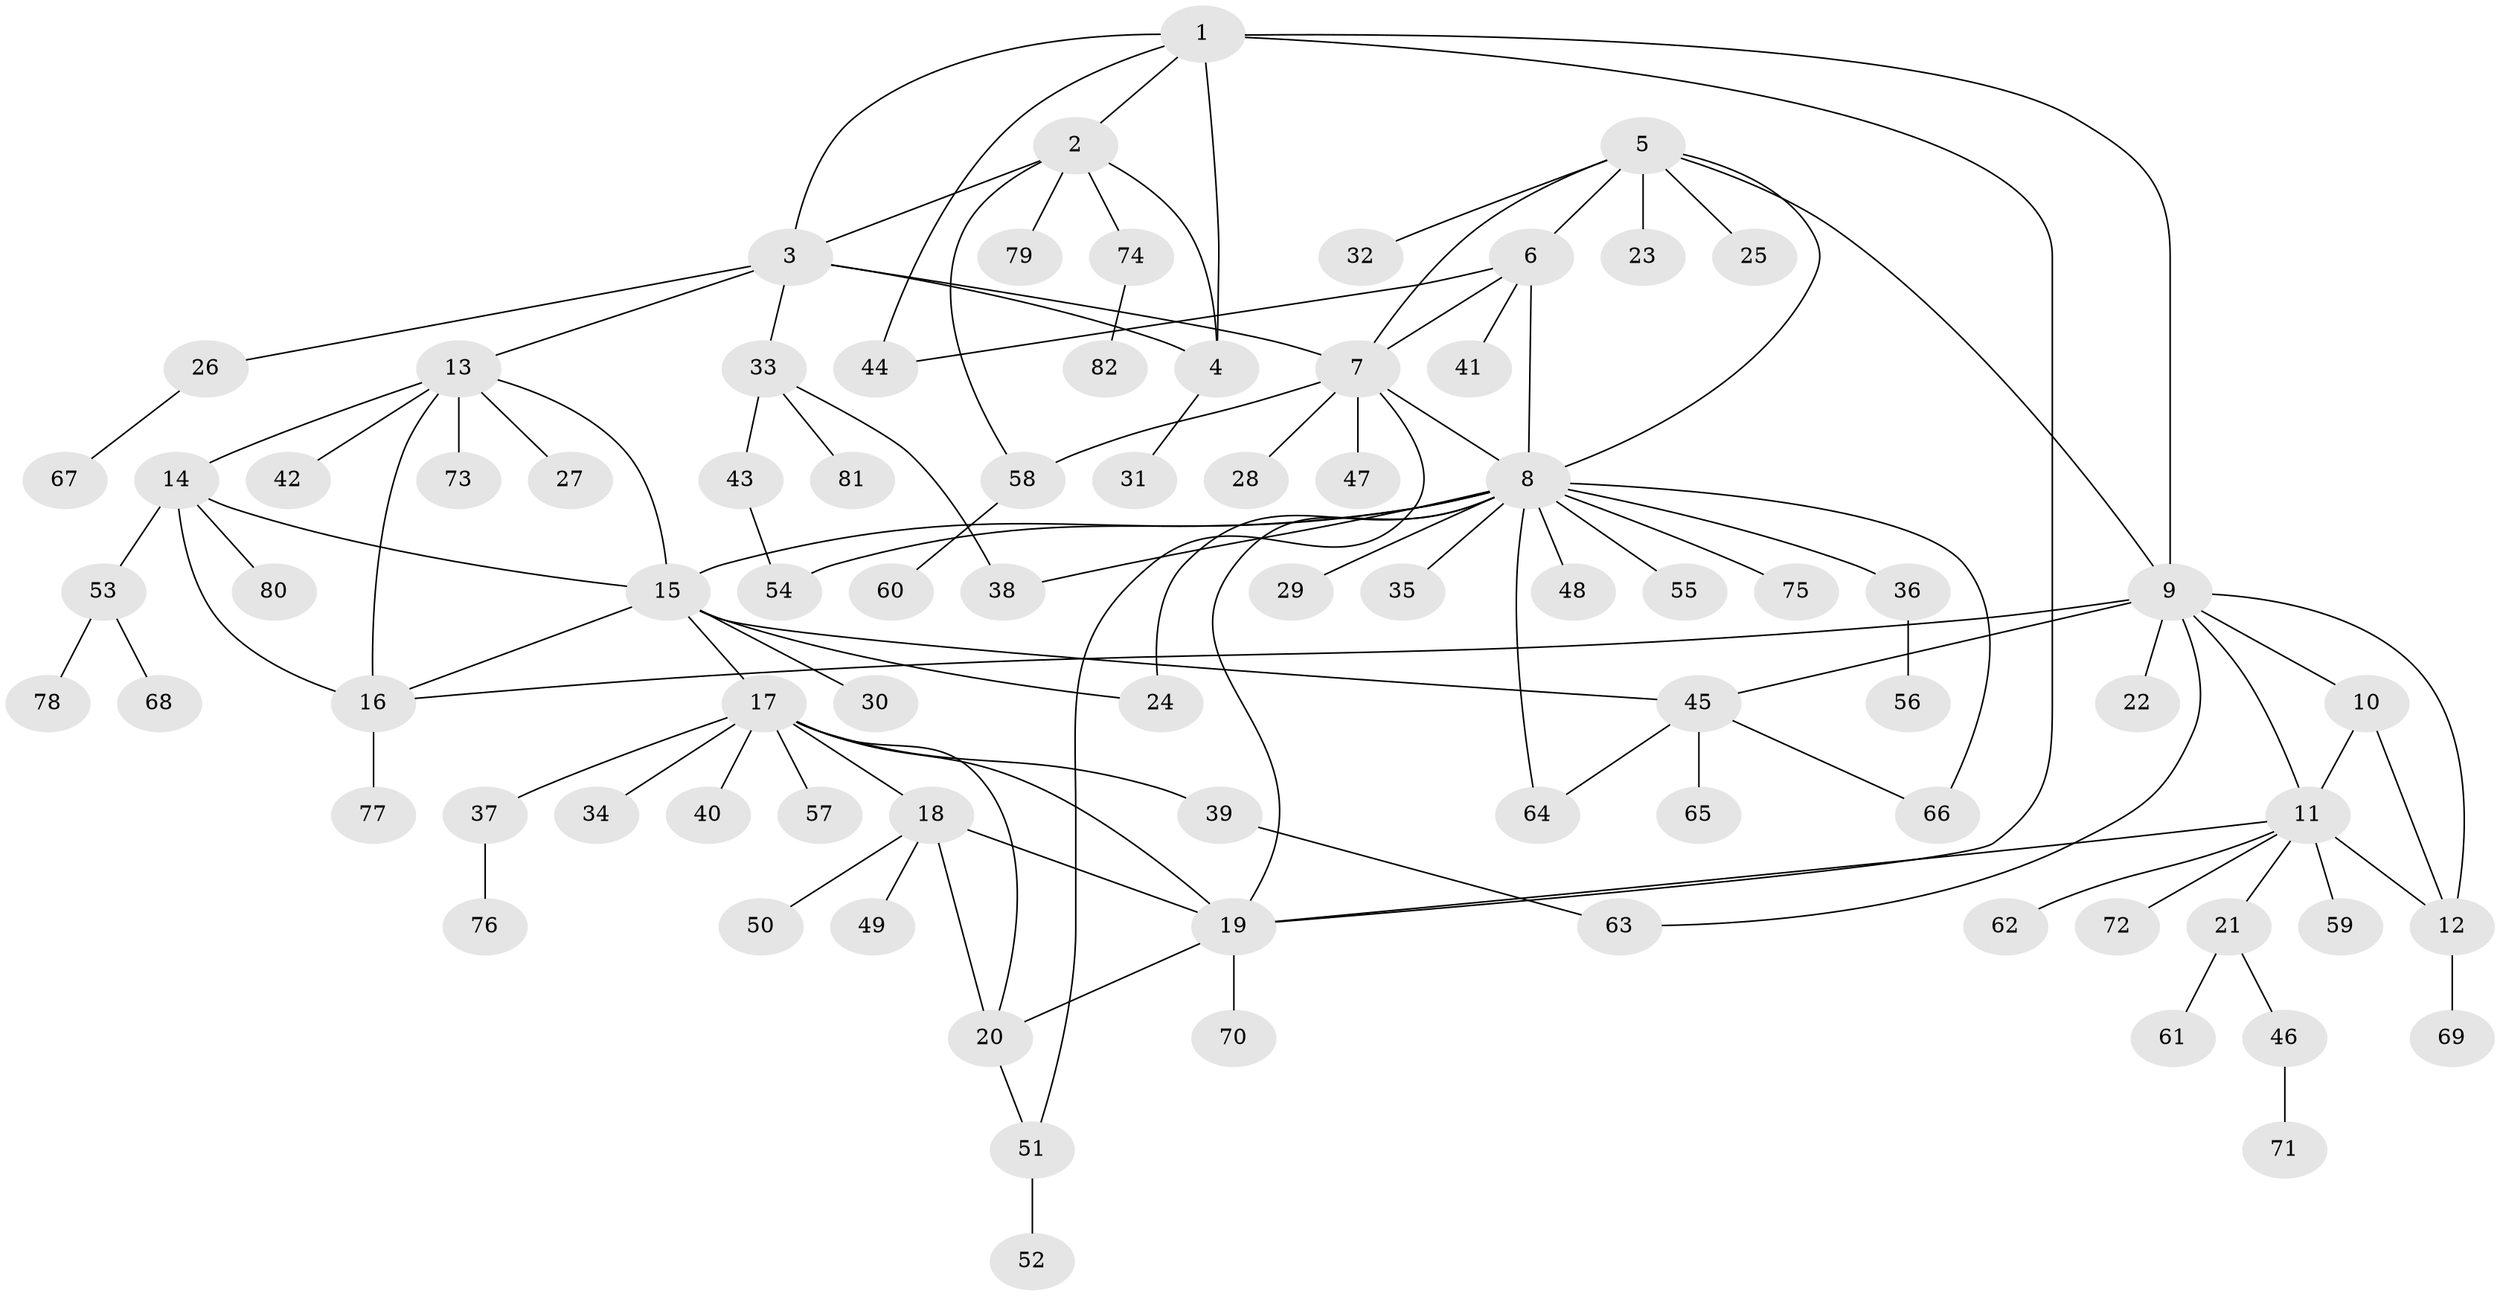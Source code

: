 // coarse degree distribution, {6: 0.06557377049180328, 4: 0.06557377049180328, 5: 0.03278688524590164, 7: 0.03278688524590164, 16: 0.01639344262295082, 9: 0.01639344262295082, 2: 0.19672131147540983, 8: 0.01639344262295082, 12: 0.01639344262295082, 3: 0.03278688524590164, 1: 0.5081967213114754}
// Generated by graph-tools (version 1.1) at 2025/24/03/03/25 07:24:18]
// undirected, 82 vertices, 112 edges
graph export_dot {
graph [start="1"]
  node [color=gray90,style=filled];
  1;
  2;
  3;
  4;
  5;
  6;
  7;
  8;
  9;
  10;
  11;
  12;
  13;
  14;
  15;
  16;
  17;
  18;
  19;
  20;
  21;
  22;
  23;
  24;
  25;
  26;
  27;
  28;
  29;
  30;
  31;
  32;
  33;
  34;
  35;
  36;
  37;
  38;
  39;
  40;
  41;
  42;
  43;
  44;
  45;
  46;
  47;
  48;
  49;
  50;
  51;
  52;
  53;
  54;
  55;
  56;
  57;
  58;
  59;
  60;
  61;
  62;
  63;
  64;
  65;
  66;
  67;
  68;
  69;
  70;
  71;
  72;
  73;
  74;
  75;
  76;
  77;
  78;
  79;
  80;
  81;
  82;
  1 -- 2;
  1 -- 3;
  1 -- 4;
  1 -- 9;
  1 -- 19;
  1 -- 44;
  2 -- 3;
  2 -- 4;
  2 -- 58;
  2 -- 74;
  2 -- 79;
  3 -- 4;
  3 -- 7;
  3 -- 13;
  3 -- 26;
  3 -- 33;
  4 -- 31;
  5 -- 6;
  5 -- 7;
  5 -- 8;
  5 -- 9;
  5 -- 23;
  5 -- 25;
  5 -- 32;
  6 -- 7;
  6 -- 8;
  6 -- 41;
  6 -- 44;
  7 -- 8;
  7 -- 28;
  7 -- 47;
  7 -- 51;
  7 -- 58;
  8 -- 15;
  8 -- 19;
  8 -- 24;
  8 -- 29;
  8 -- 35;
  8 -- 36;
  8 -- 38;
  8 -- 48;
  8 -- 54;
  8 -- 55;
  8 -- 64;
  8 -- 66;
  8 -- 75;
  9 -- 10;
  9 -- 11;
  9 -- 12;
  9 -- 16;
  9 -- 22;
  9 -- 45;
  9 -- 63;
  10 -- 11;
  10 -- 12;
  11 -- 12;
  11 -- 19;
  11 -- 21;
  11 -- 59;
  11 -- 62;
  11 -- 72;
  12 -- 69;
  13 -- 14;
  13 -- 15;
  13 -- 16;
  13 -- 27;
  13 -- 42;
  13 -- 73;
  14 -- 15;
  14 -- 16;
  14 -- 53;
  14 -- 80;
  15 -- 16;
  15 -- 17;
  15 -- 24;
  15 -- 30;
  15 -- 45;
  16 -- 77;
  17 -- 18;
  17 -- 19;
  17 -- 20;
  17 -- 34;
  17 -- 37;
  17 -- 39;
  17 -- 40;
  17 -- 57;
  18 -- 19;
  18 -- 20;
  18 -- 49;
  18 -- 50;
  19 -- 20;
  19 -- 70;
  20 -- 51;
  21 -- 46;
  21 -- 61;
  26 -- 67;
  33 -- 38;
  33 -- 43;
  33 -- 81;
  36 -- 56;
  37 -- 76;
  39 -- 63;
  43 -- 54;
  45 -- 64;
  45 -- 65;
  45 -- 66;
  46 -- 71;
  51 -- 52;
  53 -- 68;
  53 -- 78;
  58 -- 60;
  74 -- 82;
}
